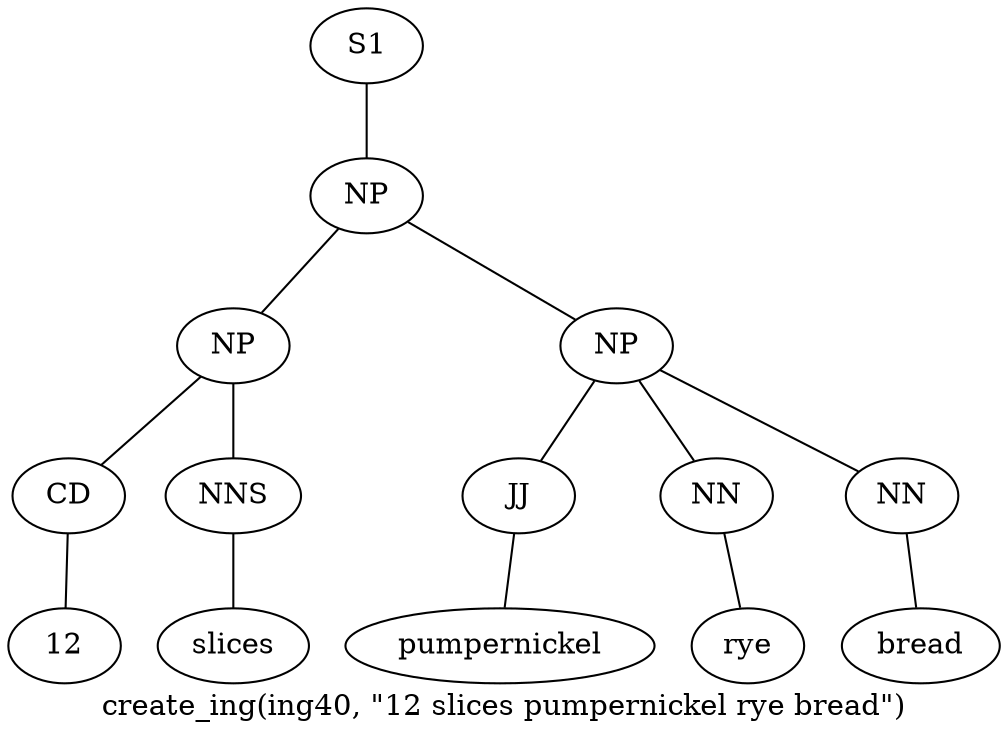 graph SyntaxGraph {
	label = "create_ing(ing40, \"12 slices pumpernickel rye bread\")";
	Node0 [label="S1"];
	Node1 [label="NP"];
	Node2 [label="NP"];
	Node3 [label="CD"];
	Node4 [label="12"];
	Node5 [label="NNS"];
	Node6 [label="slices"];
	Node7 [label="NP"];
	Node8 [label="JJ"];
	Node9 [label="pumpernickel"];
	Node10 [label="NN"];
	Node11 [label="rye"];
	Node12 [label="NN"];
	Node13 [label="bread"];

	Node0 -- Node1;
	Node1 -- Node2;
	Node1 -- Node7;
	Node2 -- Node3;
	Node2 -- Node5;
	Node3 -- Node4;
	Node5 -- Node6;
	Node7 -- Node8;
	Node7 -- Node10;
	Node7 -- Node12;
	Node8 -- Node9;
	Node10 -- Node11;
	Node12 -- Node13;
}